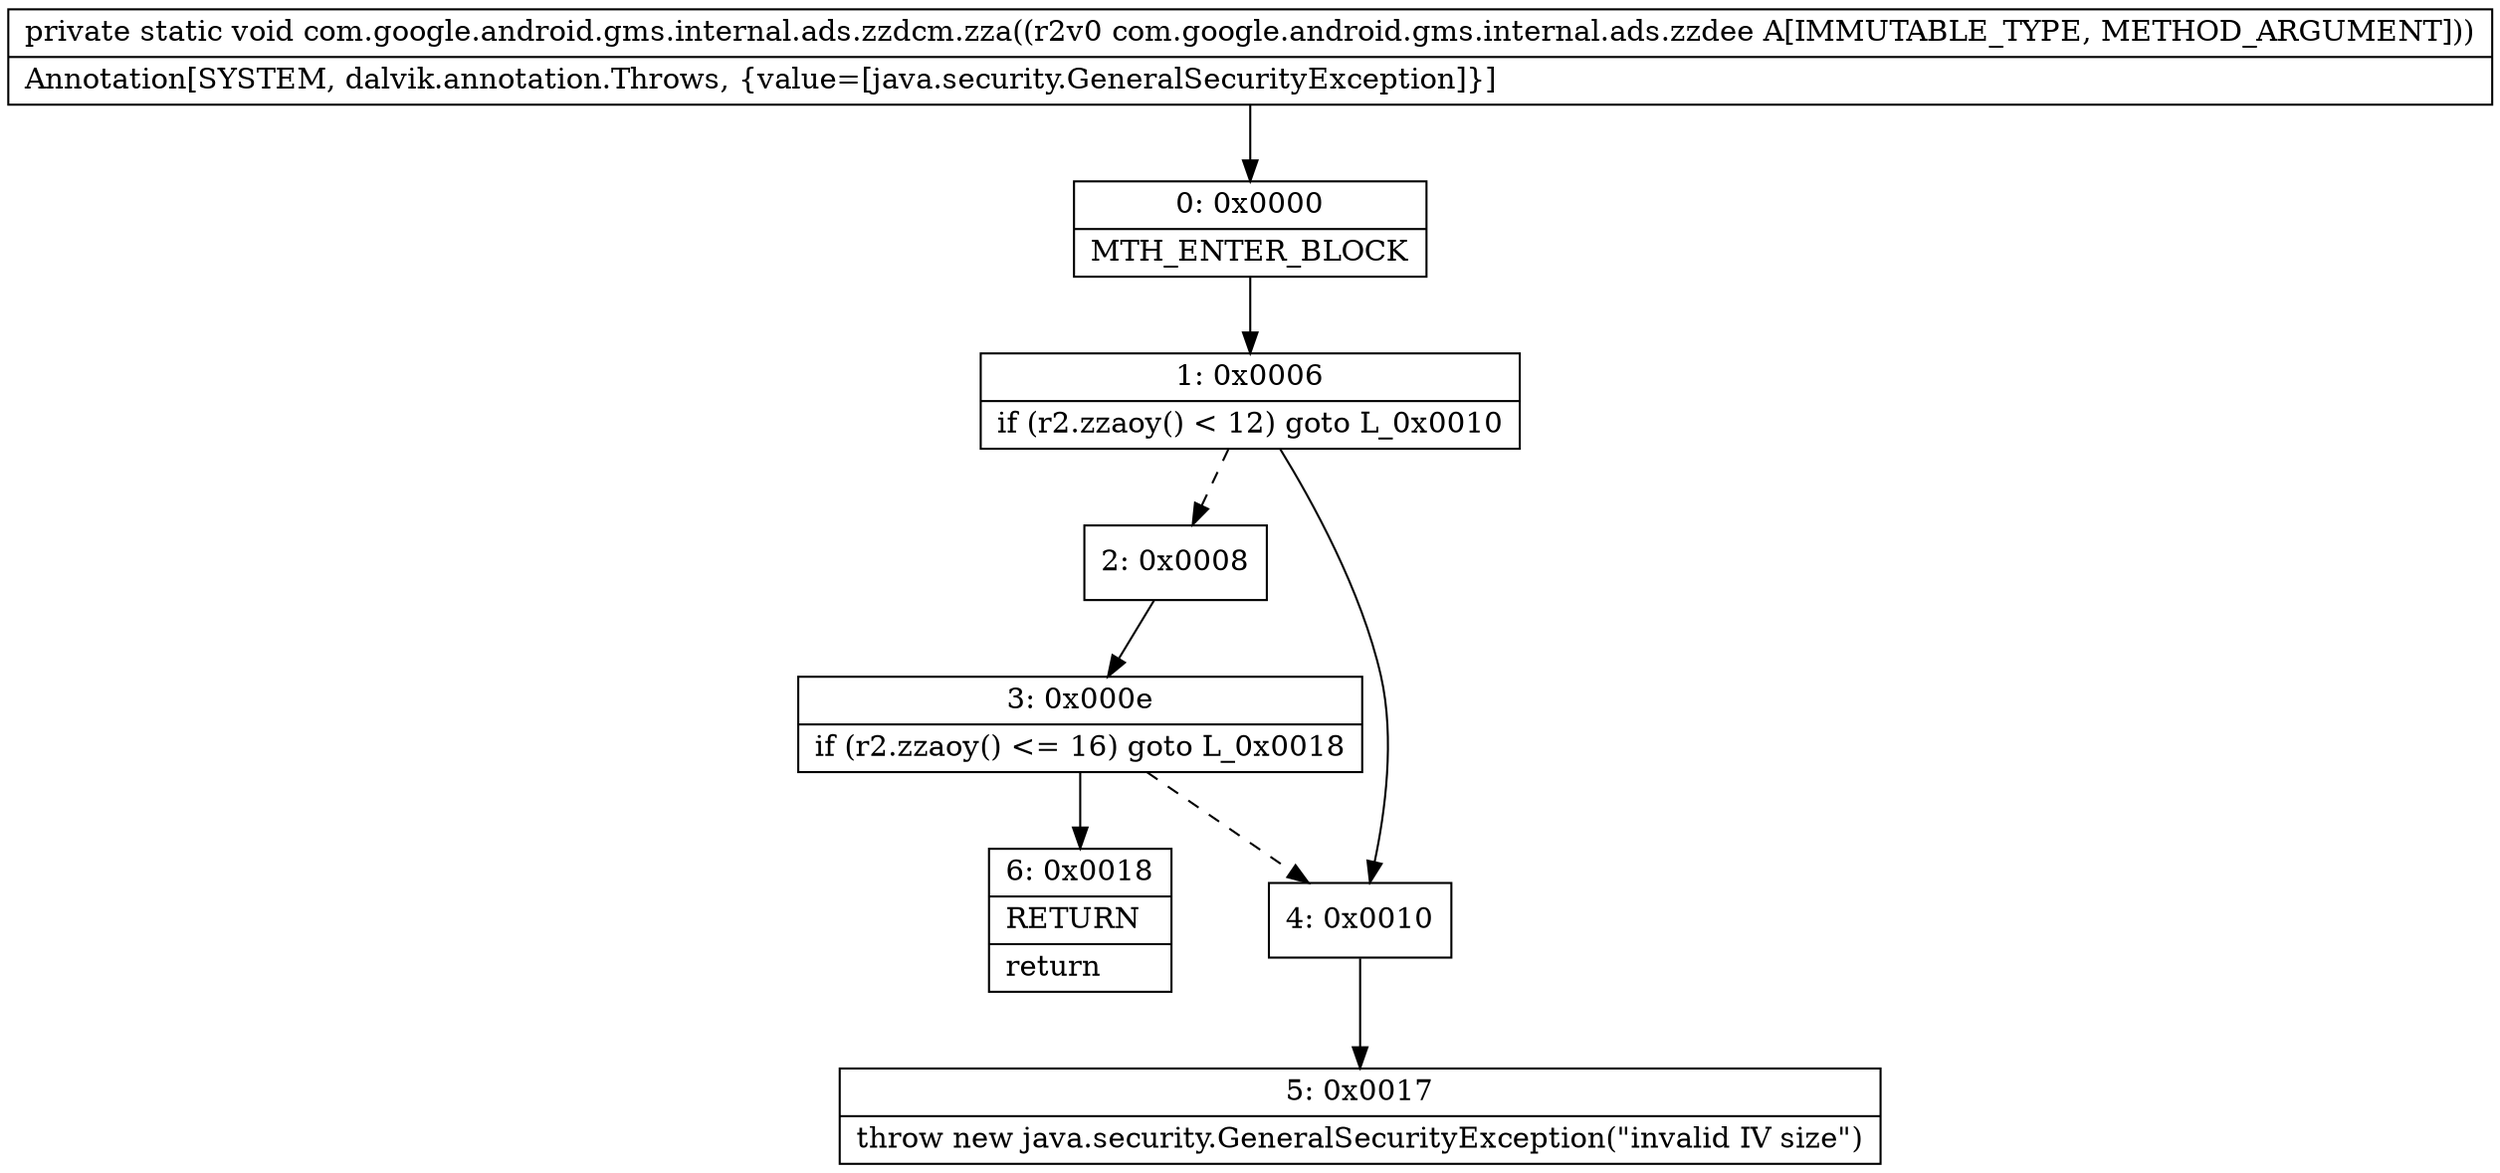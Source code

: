 digraph "CFG forcom.google.android.gms.internal.ads.zzdcm.zza(Lcom\/google\/android\/gms\/internal\/ads\/zzdee;)V" {
Node_0 [shape=record,label="{0\:\ 0x0000|MTH_ENTER_BLOCK\l}"];
Node_1 [shape=record,label="{1\:\ 0x0006|if (r2.zzaoy() \< 12) goto L_0x0010\l}"];
Node_2 [shape=record,label="{2\:\ 0x0008}"];
Node_3 [shape=record,label="{3\:\ 0x000e|if (r2.zzaoy() \<= 16) goto L_0x0018\l}"];
Node_4 [shape=record,label="{4\:\ 0x0010}"];
Node_5 [shape=record,label="{5\:\ 0x0017|throw new java.security.GeneralSecurityException(\"invalid IV size\")\l}"];
Node_6 [shape=record,label="{6\:\ 0x0018|RETURN\l|return\l}"];
MethodNode[shape=record,label="{private static void com.google.android.gms.internal.ads.zzdcm.zza((r2v0 com.google.android.gms.internal.ads.zzdee A[IMMUTABLE_TYPE, METHOD_ARGUMENT]))  | Annotation[SYSTEM, dalvik.annotation.Throws, \{value=[java.security.GeneralSecurityException]\}]\l}"];
MethodNode -> Node_0;
Node_0 -> Node_1;
Node_1 -> Node_2[style=dashed];
Node_1 -> Node_4;
Node_2 -> Node_3;
Node_3 -> Node_4[style=dashed];
Node_3 -> Node_6;
Node_4 -> Node_5;
}

